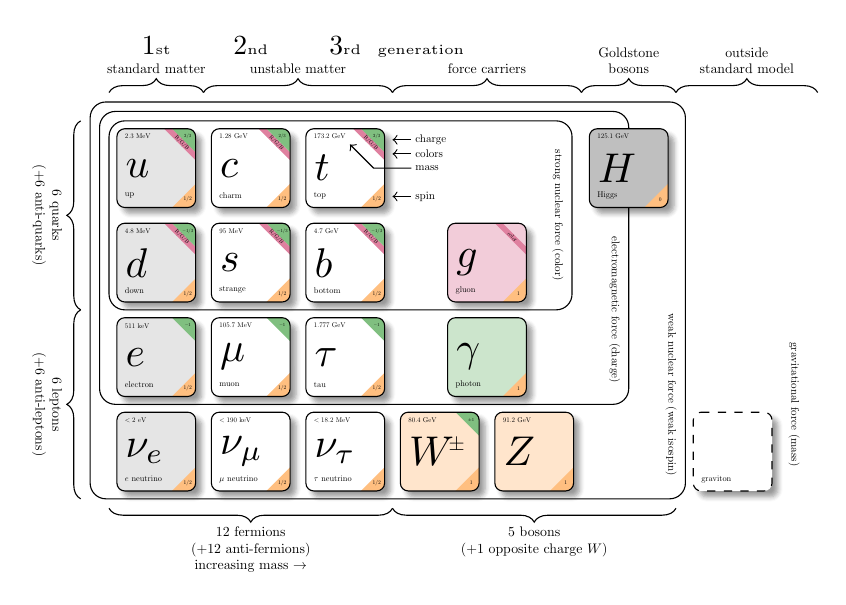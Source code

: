 % Based on:
%   Standard model of physics
%   Author: Carsten Burgard
%   \cite{standardmodel}
%   http://www.texample.net/tikz/examples/model-physics/
%
\documentclass[border=10pt]{standalone}
\usepackage{tikz}
\usetikzlibrary{calc,positioning,shadows.blur,decorations.pathreplacing}
\usepackage{etoolbox}

\tikzset{%
        brace/.style = { decorate, decoration={brace, amplitude=5pt} },
       mbrace/.style = { decorate, decoration={brace, amplitude=5pt, mirror} },
        label/.style = { black, midway, scale=0.5, align=center },
     toplabel/.style = { label, above=.5em, anchor=south },
    leftlabel/.style = { label,rotate=-90,left=.5em,anchor=north },
  bottomlabel/.style = { label, below=.5em, anchor=north },
        force/.style = { rotate=-90,scale=0.4 },
        round/.style = { rounded corners=2mm },
       legend/.style = { right,scale=0.4 },
        nosep/.style = { inner sep=0pt },
   generation/.style = { anchor=base }
}

\newcommand\particle[7][white]{%
  \begin{tikzpicture}[x=1cm, y=1cm]
    \path[fill=#1,blur shadow={shadow blur steps=5}] (0.1,0) -- (0.9,0)
        arc (90:0:1mm) -- (1.0,-0.9) arc (0:-90:1mm) -- (0.1,-1.0)
        arc (-90:-180:1mm) -- (0,-0.1) arc(180:90:1mm) -- cycle;
    \ifstrempty{#7}{}{\path[fill=purple!50!white]
        (0.6,0) --(0.7,0) -- (1.0,-0.3) -- (1.0,-0.4);}
    \ifstrempty{#6}{}{\path[fill=green!50!black!50] (0.7,0) -- (0.9,0)
        arc (90:0:1mm) -- (1.0,-0.3);}
    \ifstrempty{#5}{}{\path[fill=orange!50!white] (1.0,-0.7) -- (1.0,-0.9)
        arc (0:-90:1mm) -- (0.7,-1.0);}
    \draw[\ifstrempty{#2}{dashed}{black}] (0.1,0) -- (0.9,0)
        arc (90:0:1mm) -- (1.0,-0.9) arc (0:-90:1mm) -- (0.1,-1.0)
        arc (-90:-180:1mm) -- (0,-0.1) arc(180:90:1mm) -- cycle;
    \ifstrempty{#7}{}{\node at(0.825,-0.175) [rotate=-45,scale=0.2] {#7};}
    \ifstrempty{#6}{}{\node at(0.9,-0.1)  [nosep,scale=0.17] {#6};}
    \ifstrempty{#5}{}{\node at(0.9,-0.9)  [nosep,scale=0.2] {#5};}
    \ifstrempty{#4}{}{\node at(0.1,-0.1)  [nosep,anchor=west,scale=0.25]{#4};}
    \ifstrempty{#3}{}{\node at(0.1,-0.85) [nosep,anchor=west,scale=0.3] {#3};}
    \ifstrempty{#2}{}{\node at(0.1,-0.5)  [nosep,anchor=west,scale=1.5] {#2};}
  \end{tikzpicture}
}

\begin{document}
\begin{tikzpicture}[x=1.2cm, y=1.2cm]
  \draw[round] (-0.5,0.5) rectangle (4.4,-1.5);
  \draw[round] (-0.6,0.6) rectangle (5.0,-2.5);
  \draw[round] (-0.7,0.7) rectangle (5.6,-3.5);

  \node at(0, 0)   {\particle[gray!20!white]
                   {$u$}        {up}       {$2.3$ MeV}{1/2}{$2/3$}{R/G/B}};
  \node at(0,-1)   {\particle[gray!20!white]
                   {$d$}        {down}    {$4.8$ MeV}{1/2}{$-1/3$}{R/G/B}};
  \node at(0,-2)   {\particle[gray!20!white]
                   {$e$}        {electron}       {$511$ keV}{1/2}{$-1$}{}};
  \node at(0,-3)   {\particle[gray!20!white]
                   {$\nu_e$}    {$e$ neutrino}         {$<2$ eV}{1/2}{}{}};
  \node at(1, 0)   {\particle
                   {$c$}        {charm}   {$1.28$ GeV}{1/2}{$2/3$}{R/G/B}};
  \node at(1,-1)   {\particle
                   {$s$}        {strange}  {$95$ MeV}{1/2}{$-1/3$}{R/G/B}};
  \node at(1,-2)   {\particle
                   {$\mu$}      {muon}         {$105.7$ MeV}{1/2}{$-1$}{}};
  \node at(1,-3)   {\particle
                   {$\nu_\mu$}  {$\mu$ neutrino}    {$<190$ keV}{1/2}{}{}};
  \node at(2, 0)   {\particle
                   {$t$}        {top}    {$173.2$ GeV}{1/2}{$2/3$}{R/G/B}};
  \node at(2,-1)   {\particle
                   {$b$}        {bottom}  {$4.7$ GeV}{1/2}{$-1/3$}{R/G/B}};
  \node at(2,-2)   {\particle
                   {$\tau$}     {tau}          {$1.777$ GeV}{1/2}{$-1$}{}};
  \node at(2,-3)   {\particle
                   {$\nu_\tau$} {$\tau$ neutrino}  {$<18.2$ MeV}{1/2}{}{}};
  \node at(3,-3)   {\particle[orange!20!white]
                   {$W^{\hspace{-.3ex}\scalebox{.5}{$\pm$}}$}
                                {}              {$80.4$ GeV}{1}{$\pm1$}{}};
  \node at(4,-3)   {\particle[orange!20!white]
                   {$Z$}        {}                    {$91.2$ GeV}{1}{}{}};
  \node at(3.5,-2) {\particle[green!50!black!20]
                   {$\gamma$}   {photon}                        {}{1}{}{}};
  \node at(3.5,-1) {\particle[purple!20!white]
                   {$g$}        {gluon}                    {}{1}{}{color}};
  \node at(5,0)    {\particle[gray!50!white]
                   {$H$}        {Higgs}              {$125.1$ GeV}{0}{}{}};
  \node at(6.1,-3) {\particle
                   {}           {graviton}                       {}{}{}{}};

  \node at(4.25,-0.5) [force]      {strong nuclear force (color)};
  \node at(4.85,-1.5) [force]    {electromagnetic force (charge)};
  \node at(5.45,-2.4) [force] {weak nuclear force (weak isospin)};
  \node at(6.75,-2.5) [force]        {gravitational force (mass)};

  \draw [<-] (2.5,0.3)   -- (2.7,0.3)          node [legend] {charge};
  \draw [<-] (2.5,0.15)  -- (2.7,0.15)         node [legend] {colors};
  \draw [<-] (2.05,0.25) -- (2.3,0) -- (2.7,0) node [legend]   {mass};
  \draw [<-] (2.5,-0.3)  -- (2.7,-0.3)         node [legend]   {spin};

  \draw [mbrace] (-0.8,0.5)  -- (-0.8,-1.5)
                 node[leftlabel] {6 quarks\\(+6 anti-quarks)};
  \draw [mbrace] (-0.8,-1.5) -- (-0.8,-3.5)
                 node[leftlabel] {6 leptons\\(+6 anti-leptons)};
  \draw [mbrace] (-0.5,-3.6) -- (2.5,-3.6)
                 node[bottomlabel]
                 {12 fermions\\(+12 anti-fermions)\\increasing mass $\to$};
  \draw [mbrace] (2.5,-3.6) -- (5.5,-3.6)
                 node[bottomlabel] {5 bosons\\(+1 opposite charge $W$)};

  \draw [brace] (-0.5,.8) -- (0.5,.8) node[toplabel]         {standard matter};
  \draw [brace] (0.5,.8)  -- (2.5,.8) node[toplabel]         {unstable matter};
  \draw [brace] (2.5,.8)  -- (4.5,.8) node[toplabel]          {force carriers};
  \draw [brace] (4.5,.8)  -- (5.5,.8) node[toplabel]       {Goldstone\\bosons};
  \draw [brace] (5.5,.8)  -- (7,.8)   node[toplabel] {outside\\standard model};

  \node at (0,1.2)   [generation] {1\tiny st};
  \node at (1,1.2)   [generation] {2\tiny nd};
  \node at (2,1.2)   [generation] {3\tiny rd};
  \node at (2.8,1.2) [generation] {\tiny generation};
\end{tikzpicture}
\end{document}